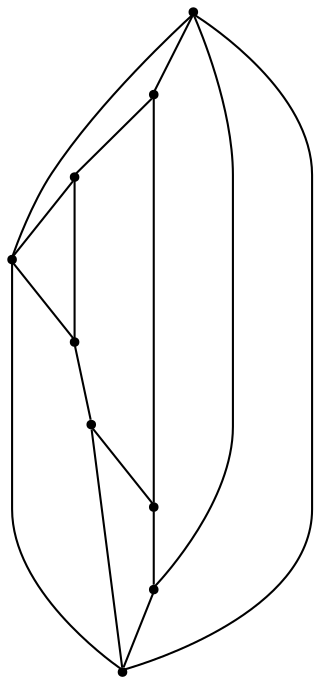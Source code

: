 graph {
  node [shape=point,comment="{\"directed\":false,\"doi\":\"10.1007/3-540-46648-7_17\",\"figure\":\"? (1)\"}"]

  v0 [pos="700.0875040801168,700.4252893235283"]
  v1 [pos="570.0712660396279,701.6755793949504"]
  v2 [pos="504.06299912250995,638.6648260162293"]
  v3 [pos="439.0548801022655,772.6877250299021"]
  v4 [pos="505.0631231745451,857.7022355754518"]
  v5 [pos="452.05650867528203,515.3936776236097"]
  v6 [pos="303.0378818530065,756.684908722861"]
  v7 [pos="355.0443723002344,607.6595144841092"]
  v8 [pos="337.0421234670418,869.7042762679272"]

  v0 -- v7 [id="-1",pos="700.0875040801168,700.4252893235283 525.0656280600875,436.63023590020816 525.0656280600875,436.63023590020816 525.0656280600875,436.63023590020816 346.0432558319175,436.63023590020816 346.0432558319175,436.63023590020816 346.0432558319175,436.63023590020816 355.0443723002344,607.6595144841092 355.0443723002344,607.6595144841092 355.0443723002344,607.6595144841092"]
  v6 -- v7 [id="-2",pos="303.0378818530065,756.684908722861 355.0443723002344,607.6595144841092 355.0443723002344,607.6595144841092 355.0443723002344,607.6595144841092"]
  v8 -- v4 [id="-3",pos="337.0421234670418,869.7042762679272 505.0631231745451,857.7022355754518 505.0631231745451,857.7022355754518 505.0631231745451,857.7022355754518"]
  v8 -- v0 [id="-4",pos="337.0421234670418,869.7042762679272 525.0656280600875,906.7106876327355 525.0656280600875,906.7106876327355 525.0656280600875,906.7106876327355 700.0875040801168,700.4252893235283 700.0875040801168,700.4252893235283 700.0875040801168,700.4252893235283"]
  v7 -- v5 [id="-5",pos="355.0443723002344,607.6595144841092 452.05650867528203,515.3936776236097 452.05650867528203,515.3936776236097 452.05650867528203,515.3936776236097"]
  v3 -- v6 [id="-6",pos="439.0548801022655,772.6877250299021 303.0378818530065,756.684908722861 303.0378818530065,756.684908722861 303.0378818530065,756.684908722861"]
  v5 -- v1 [id="-7",pos="452.05650867528203,515.3936776236097 553.0691333101911,558.6510942214056 553.0691333101911,558.6510942214056 553.0691333101911,558.6510942214056 570.0712660396279,701.6755793949504 570.0712660396279,701.6755793949504 570.0712660396279,701.6755793949504"]
  v5 -- v2 [id="-8",pos="452.05650867528203,515.3936776236097 504.06299912250995,638.6648260162293 504.06299912250995,638.6648260162293 504.06299912250995,638.6648260162293"]
  v4 -- v0 [id="-9",pos="505.0631231745451,857.7022355754518 700.0875040801168,700.4252893235283 700.0875040801168,700.4252893235283 700.0875040801168,700.4252893235283"]
  v2 -- v3 [id="-10",pos="504.06299912250995,638.6648260162293 439.0548801022655,772.6877250299021 439.0548801022655,772.6877250299021 439.0548801022655,772.6877250299021"]
  v3 -- v4 [id="-11",pos="439.0548801022655,772.6877250299021 505.0631231745451,857.7022355754518 505.0631231745451,857.7022355754518 505.0631231745451,857.7022355754518"]
  v6 -- v8 [id="-12",pos="303.0378818530065,756.684908722861 337.0421234670418,869.7042762679272 337.0421234670418,869.7042762679272 337.0421234670418,869.7042762679272"]
  v4 -- v1 [id="-13",pos="505.0631231745451,857.7022355754518 570.0712660396279,701.6755793949504 570.0712660396279,701.6755793949504 570.0712660396279,701.6755793949504"]
  v1 -- v2 [id="-14",pos="570.0712660396279,701.6755793949504 504.06299912250995,638.6648260162293 504.06299912250995,638.6648260162293 504.06299912250995,638.6648260162293"]
  v1 -- v0 [id="-15",pos="570.0712660396279,701.6755793949504 700.0875040801168,700.4252893235283 700.0875040801168,700.4252893235283 700.0875040801168,700.4252893235283"]
}